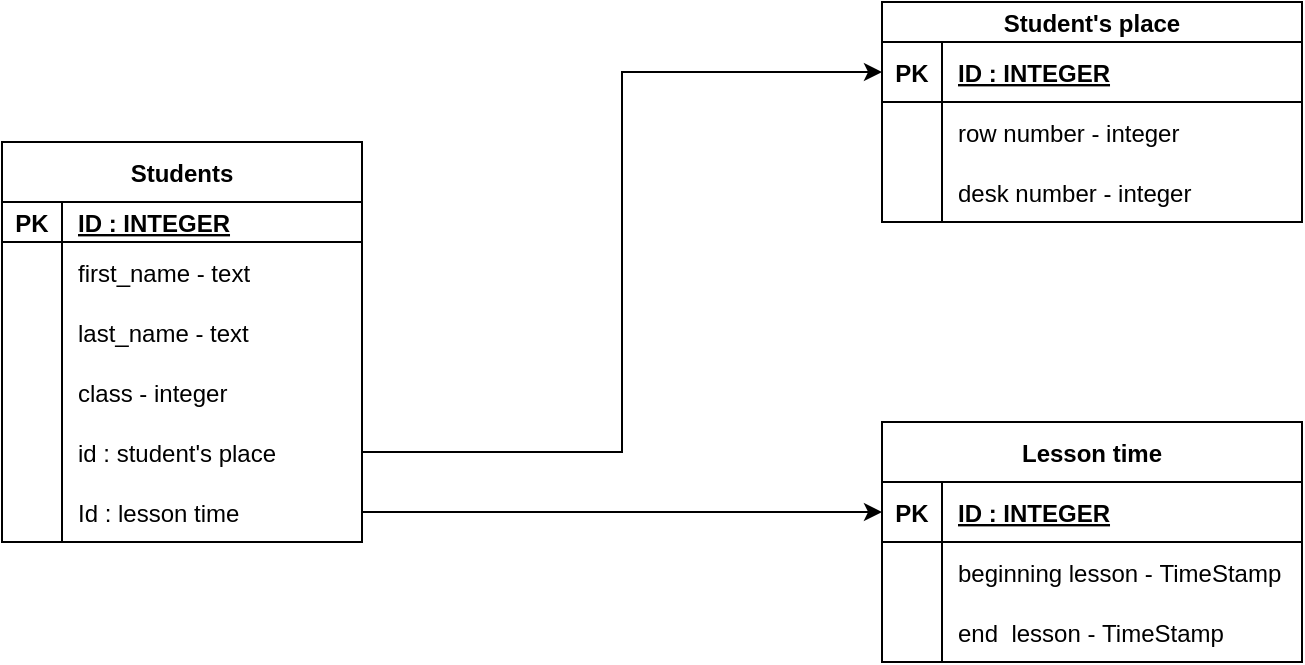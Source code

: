 <mxfile version="20.2.3" type="browser"><diagram id="hk9G0snMfD6XwZMskjs_" name="Page-1"><mxGraphModel dx="1208" dy="671" grid="1" gridSize="10" guides="1" tooltips="1" connect="1" arrows="1" fold="1" page="1" pageScale="1" pageWidth="827" pageHeight="1169" math="0" shadow="0"><root><mxCell id="0"/><mxCell id="1" parent="0"/><mxCell id="g56xTButdRbYZgbZjRpN-18" style="edgeStyle=orthogonalEdgeStyle;rounded=0;orthogonalLoop=1;jettySize=auto;html=1;entryX=0;entryY=0.5;entryDx=0;entryDy=0;exitX=0;exitY=0.5;exitDx=0;exitDy=0;" parent="1" edge="1"><mxGeometry relative="1" as="geometry"><mxPoint x="340" y="360" as="targetPoint"/><Array as="points"><mxPoint x="200" y="585"/><mxPoint x="200" y="360"/></Array></mxGeometry></mxCell><mxCell id="wjnjmuAmxsNx9ApvAztf-129" value="Student's place" style="shape=table;startSize=20;container=1;collapsible=1;childLayout=tableLayout;fixedRows=1;rowLines=0;fontStyle=1;align=center;resizeLast=1;" parent="1" vertex="1"><mxGeometry x="490" y="40" width="210" height="110" as="geometry"/></mxCell><mxCell id="wjnjmuAmxsNx9ApvAztf-130" value="" style="shape=tableRow;horizontal=0;startSize=0;swimlaneHead=0;swimlaneBody=0;fillColor=none;collapsible=0;dropTarget=0;points=[[0,0.5],[1,0.5]];portConstraint=eastwest;top=0;left=0;right=0;bottom=1;" parent="wjnjmuAmxsNx9ApvAztf-129" vertex="1"><mxGeometry y="20" width="210" height="30" as="geometry"/></mxCell><mxCell id="wjnjmuAmxsNx9ApvAztf-131" value="PK" style="shape=partialRectangle;connectable=0;fillColor=none;top=0;left=0;bottom=0;right=0;fontStyle=1;overflow=hidden;" parent="wjnjmuAmxsNx9ApvAztf-130" vertex="1"><mxGeometry width="30" height="30" as="geometry"><mxRectangle width="30" height="30" as="alternateBounds"/></mxGeometry></mxCell><mxCell id="wjnjmuAmxsNx9ApvAztf-132" value="ID : INTEGER" style="shape=partialRectangle;connectable=0;fillColor=none;top=0;left=0;bottom=0;right=0;align=left;spacingLeft=6;fontStyle=5;overflow=hidden;" parent="wjnjmuAmxsNx9ApvAztf-130" vertex="1"><mxGeometry x="30" width="180" height="30" as="geometry"><mxRectangle width="180" height="30" as="alternateBounds"/></mxGeometry></mxCell><mxCell id="wjnjmuAmxsNx9ApvAztf-142" value="" style="shape=tableRow;horizontal=0;startSize=0;swimlaneHead=0;swimlaneBody=0;fillColor=none;collapsible=0;dropTarget=0;points=[[0,0.5],[1,0.5]];portConstraint=eastwest;top=0;left=0;right=0;bottom=0;" parent="wjnjmuAmxsNx9ApvAztf-129" vertex="1"><mxGeometry y="50" width="210" height="30" as="geometry"/></mxCell><mxCell id="wjnjmuAmxsNx9ApvAztf-143" value="" style="shape=partialRectangle;connectable=0;fillColor=none;top=0;left=0;bottom=0;right=0;editable=1;overflow=hidden;" parent="wjnjmuAmxsNx9ApvAztf-142" vertex="1"><mxGeometry width="30" height="30" as="geometry"><mxRectangle width="30" height="30" as="alternateBounds"/></mxGeometry></mxCell><mxCell id="wjnjmuAmxsNx9ApvAztf-144" value="row number - integer" style="shape=partialRectangle;connectable=0;fillColor=none;top=0;left=0;bottom=0;right=0;align=left;spacingLeft=6;overflow=hidden;" parent="wjnjmuAmxsNx9ApvAztf-142" vertex="1"><mxGeometry x="30" width="180" height="30" as="geometry"><mxRectangle width="180" height="30" as="alternateBounds"/></mxGeometry></mxCell><mxCell id="wjnjmuAmxsNx9ApvAztf-145" value="" style="shape=tableRow;horizontal=0;startSize=0;swimlaneHead=0;swimlaneBody=0;fillColor=none;collapsible=0;dropTarget=0;points=[[0,0.5],[1,0.5]];portConstraint=eastwest;top=0;left=0;right=0;bottom=0;" parent="wjnjmuAmxsNx9ApvAztf-129" vertex="1"><mxGeometry y="80" width="210" height="30" as="geometry"/></mxCell><mxCell id="wjnjmuAmxsNx9ApvAztf-146" value="" style="shape=partialRectangle;connectable=0;fillColor=none;top=0;left=0;bottom=0;right=0;editable=1;overflow=hidden;" parent="wjnjmuAmxsNx9ApvAztf-145" vertex="1"><mxGeometry width="30" height="30" as="geometry"><mxRectangle width="30" height="30" as="alternateBounds"/></mxGeometry></mxCell><mxCell id="wjnjmuAmxsNx9ApvAztf-147" value="desk number - integer" style="shape=partialRectangle;connectable=0;fillColor=none;top=0;left=0;bottom=0;right=0;align=left;spacingLeft=6;overflow=hidden;" parent="wjnjmuAmxsNx9ApvAztf-145" vertex="1"><mxGeometry x="30" width="180" height="30" as="geometry"><mxRectangle width="180" height="30" as="alternateBounds"/></mxGeometry></mxCell><mxCell id="wjnjmuAmxsNx9ApvAztf-175" value="Students" style="shape=table;startSize=30;container=1;collapsible=1;childLayout=tableLayout;fixedRows=1;rowLines=0;fontStyle=1;align=center;resizeLast=1;" parent="1" vertex="1"><mxGeometry x="50" y="110" width="180" height="200" as="geometry"/></mxCell><mxCell id="wjnjmuAmxsNx9ApvAztf-176" value="" style="shape=tableRow;horizontal=0;startSize=0;swimlaneHead=0;swimlaneBody=0;fillColor=none;collapsible=0;dropTarget=0;points=[[0,0.5],[1,0.5]];portConstraint=eastwest;top=0;left=0;right=0;bottom=1;" parent="wjnjmuAmxsNx9ApvAztf-175" vertex="1"><mxGeometry y="30" width="180" height="20" as="geometry"/></mxCell><mxCell id="wjnjmuAmxsNx9ApvAztf-177" value="PK" style="shape=partialRectangle;connectable=0;fillColor=none;top=0;left=0;bottom=0;right=0;fontStyle=1;overflow=hidden;" parent="wjnjmuAmxsNx9ApvAztf-176" vertex="1"><mxGeometry width="30" height="20" as="geometry"><mxRectangle width="30" height="20" as="alternateBounds"/></mxGeometry></mxCell><mxCell id="wjnjmuAmxsNx9ApvAztf-178" value="ID : INTEGER" style="shape=partialRectangle;connectable=0;fillColor=none;top=0;left=0;bottom=0;right=0;align=left;spacingLeft=6;fontStyle=5;overflow=hidden;" parent="wjnjmuAmxsNx9ApvAztf-176" vertex="1"><mxGeometry x="30" width="150" height="20" as="geometry"><mxRectangle width="150" height="20" as="alternateBounds"/></mxGeometry></mxCell><mxCell id="wjnjmuAmxsNx9ApvAztf-179" value="" style="shape=tableRow;horizontal=0;startSize=0;swimlaneHead=0;swimlaneBody=0;fillColor=none;collapsible=0;dropTarget=0;points=[[0,0.5],[1,0.5]];portConstraint=eastwest;top=0;left=0;right=0;bottom=0;" parent="wjnjmuAmxsNx9ApvAztf-175" vertex="1"><mxGeometry y="50" width="180" height="30" as="geometry"/></mxCell><mxCell id="wjnjmuAmxsNx9ApvAztf-180" value="" style="shape=partialRectangle;connectable=0;fillColor=none;top=0;left=0;bottom=0;right=0;editable=1;overflow=hidden;" parent="wjnjmuAmxsNx9ApvAztf-179" vertex="1"><mxGeometry width="30" height="30" as="geometry"><mxRectangle width="30" height="30" as="alternateBounds"/></mxGeometry></mxCell><mxCell id="wjnjmuAmxsNx9ApvAztf-181" value="first_name - text" style="shape=partialRectangle;connectable=0;fillColor=none;top=0;left=0;bottom=0;right=0;align=left;spacingLeft=6;overflow=hidden;" parent="wjnjmuAmxsNx9ApvAztf-179" vertex="1"><mxGeometry x="30" width="150" height="30" as="geometry"><mxRectangle width="150" height="30" as="alternateBounds"/></mxGeometry></mxCell><mxCell id="wjnjmuAmxsNx9ApvAztf-182" value="" style="shape=tableRow;horizontal=0;startSize=0;swimlaneHead=0;swimlaneBody=0;fillColor=none;collapsible=0;dropTarget=0;points=[[0,0.5],[1,0.5]];portConstraint=eastwest;top=0;left=0;right=0;bottom=0;" parent="wjnjmuAmxsNx9ApvAztf-175" vertex="1"><mxGeometry y="80" width="180" height="30" as="geometry"/></mxCell><mxCell id="wjnjmuAmxsNx9ApvAztf-183" value="" style="shape=partialRectangle;connectable=0;fillColor=none;top=0;left=0;bottom=0;right=0;editable=1;overflow=hidden;" parent="wjnjmuAmxsNx9ApvAztf-182" vertex="1"><mxGeometry width="30" height="30" as="geometry"><mxRectangle width="30" height="30" as="alternateBounds"/></mxGeometry></mxCell><mxCell id="wjnjmuAmxsNx9ApvAztf-184" value="last_name - text" style="shape=partialRectangle;connectable=0;fillColor=none;top=0;left=0;bottom=0;right=0;align=left;spacingLeft=6;overflow=hidden;" parent="wjnjmuAmxsNx9ApvAztf-182" vertex="1"><mxGeometry x="30" width="150" height="30" as="geometry"><mxRectangle width="150" height="30" as="alternateBounds"/></mxGeometry></mxCell><mxCell id="wjnjmuAmxsNx9ApvAztf-185" value="" style="shape=tableRow;horizontal=0;startSize=0;swimlaneHead=0;swimlaneBody=0;fillColor=none;collapsible=0;dropTarget=0;points=[[0,0.5],[1,0.5]];portConstraint=eastwest;top=0;left=0;right=0;bottom=0;" parent="wjnjmuAmxsNx9ApvAztf-175" vertex="1"><mxGeometry y="110" width="180" height="30" as="geometry"/></mxCell><mxCell id="wjnjmuAmxsNx9ApvAztf-186" value="" style="shape=partialRectangle;connectable=0;fillColor=none;top=0;left=0;bottom=0;right=0;editable=1;overflow=hidden;" parent="wjnjmuAmxsNx9ApvAztf-185" vertex="1"><mxGeometry width="30" height="30" as="geometry"><mxRectangle width="30" height="30" as="alternateBounds"/></mxGeometry></mxCell><mxCell id="wjnjmuAmxsNx9ApvAztf-187" value="class - integer" style="shape=partialRectangle;connectable=0;fillColor=none;top=0;left=0;bottom=0;right=0;align=left;spacingLeft=6;overflow=hidden;" parent="wjnjmuAmxsNx9ApvAztf-185" vertex="1"><mxGeometry x="30" width="150" height="30" as="geometry"><mxRectangle width="150" height="30" as="alternateBounds"/></mxGeometry></mxCell><mxCell id="2O-RykVyFFi-Q-b4-9yY-39" value="" style="shape=tableRow;horizontal=0;startSize=0;swimlaneHead=0;swimlaneBody=0;fillColor=none;collapsible=0;dropTarget=0;points=[[0,0.5],[1,0.5]];portConstraint=eastwest;top=0;left=0;right=0;bottom=0;" vertex="1" parent="wjnjmuAmxsNx9ApvAztf-175"><mxGeometry y="140" width="180" height="30" as="geometry"/></mxCell><mxCell id="2O-RykVyFFi-Q-b4-9yY-40" value="" style="shape=partialRectangle;connectable=0;fillColor=none;top=0;left=0;bottom=0;right=0;editable=1;overflow=hidden;" vertex="1" parent="2O-RykVyFFi-Q-b4-9yY-39"><mxGeometry width="30" height="30" as="geometry"><mxRectangle width="30" height="30" as="alternateBounds"/></mxGeometry></mxCell><mxCell id="2O-RykVyFFi-Q-b4-9yY-41" value="id : student's place" style="shape=partialRectangle;connectable=0;fillColor=none;top=0;left=0;bottom=0;right=0;align=left;spacingLeft=6;overflow=hidden;" vertex="1" parent="2O-RykVyFFi-Q-b4-9yY-39"><mxGeometry x="30" width="150" height="30" as="geometry"><mxRectangle width="150" height="30" as="alternateBounds"/></mxGeometry></mxCell><mxCell id="2O-RykVyFFi-Q-b4-9yY-60" value="" style="shape=tableRow;horizontal=0;startSize=0;swimlaneHead=0;swimlaneBody=0;fillColor=none;collapsible=0;dropTarget=0;points=[[0,0.5],[1,0.5]];portConstraint=eastwest;top=0;left=0;right=0;bottom=0;" vertex="1" parent="wjnjmuAmxsNx9ApvAztf-175"><mxGeometry y="170" width="180" height="30" as="geometry"/></mxCell><mxCell id="2O-RykVyFFi-Q-b4-9yY-61" value="    " style="shape=partialRectangle;connectable=0;fillColor=none;top=0;left=0;bottom=0;right=0;editable=1;overflow=hidden;" vertex="1" parent="2O-RykVyFFi-Q-b4-9yY-60"><mxGeometry width="30" height="30" as="geometry"><mxRectangle width="30" height="30" as="alternateBounds"/></mxGeometry></mxCell><mxCell id="2O-RykVyFFi-Q-b4-9yY-62" value="Id : lesson time" style="shape=partialRectangle;connectable=0;fillColor=none;top=0;left=0;bottom=0;right=0;align=left;spacingLeft=6;overflow=hidden;" vertex="1" parent="2O-RykVyFFi-Q-b4-9yY-60"><mxGeometry x="30" width="150" height="30" as="geometry"><mxRectangle width="150" height="30" as="alternateBounds"/></mxGeometry></mxCell><mxCell id="2O-RykVyFFi-Q-b4-9yY-21" value="Lesson time" style="shape=table;startSize=30;container=1;collapsible=1;childLayout=tableLayout;fixedRows=1;rowLines=0;fontStyle=1;align=center;resizeLast=1;" vertex="1" parent="1"><mxGeometry x="490" y="250" width="210" height="120" as="geometry"/></mxCell><mxCell id="2O-RykVyFFi-Q-b4-9yY-22" value="" style="shape=tableRow;horizontal=0;startSize=0;swimlaneHead=0;swimlaneBody=0;fillColor=none;collapsible=0;dropTarget=0;points=[[0,0.5],[1,0.5]];portConstraint=eastwest;top=0;left=0;right=0;bottom=1;" vertex="1" parent="2O-RykVyFFi-Q-b4-9yY-21"><mxGeometry y="30" width="210" height="30" as="geometry"/></mxCell><mxCell id="2O-RykVyFFi-Q-b4-9yY-23" value="PK" style="shape=partialRectangle;connectable=0;fillColor=none;top=0;left=0;bottom=0;right=0;fontStyle=1;overflow=hidden;" vertex="1" parent="2O-RykVyFFi-Q-b4-9yY-22"><mxGeometry width="30" height="30" as="geometry"><mxRectangle width="30" height="30" as="alternateBounds"/></mxGeometry></mxCell><mxCell id="2O-RykVyFFi-Q-b4-9yY-24" value="ID : INTEGER" style="shape=partialRectangle;connectable=0;fillColor=none;top=0;left=0;bottom=0;right=0;align=left;spacingLeft=6;fontStyle=5;overflow=hidden;" vertex="1" parent="2O-RykVyFFi-Q-b4-9yY-22"><mxGeometry x="30" width="180" height="30" as="geometry"><mxRectangle width="180" height="30" as="alternateBounds"/></mxGeometry></mxCell><mxCell id="2O-RykVyFFi-Q-b4-9yY-25" value="" style="shape=tableRow;horizontal=0;startSize=0;swimlaneHead=0;swimlaneBody=0;fillColor=none;collapsible=0;dropTarget=0;points=[[0,0.5],[1,0.5]];portConstraint=eastwest;top=0;left=0;right=0;bottom=0;" vertex="1" parent="2O-RykVyFFi-Q-b4-9yY-21"><mxGeometry y="60" width="210" height="30" as="geometry"/></mxCell><mxCell id="2O-RykVyFFi-Q-b4-9yY-26" value="" style="shape=partialRectangle;connectable=0;fillColor=none;top=0;left=0;bottom=0;right=0;editable=1;overflow=hidden;" vertex="1" parent="2O-RykVyFFi-Q-b4-9yY-25"><mxGeometry width="30" height="30" as="geometry"><mxRectangle width="30" height="30" as="alternateBounds"/></mxGeometry></mxCell><mxCell id="2O-RykVyFFi-Q-b4-9yY-27" value="beginning lesson - TimeStamp" style="shape=partialRectangle;connectable=0;fillColor=none;top=0;left=0;bottom=0;right=0;align=left;spacingLeft=6;overflow=hidden;" vertex="1" parent="2O-RykVyFFi-Q-b4-9yY-25"><mxGeometry x="30" width="180" height="30" as="geometry"><mxRectangle width="180" height="30" as="alternateBounds"/></mxGeometry></mxCell><mxCell id="2O-RykVyFFi-Q-b4-9yY-28" value="" style="shape=tableRow;horizontal=0;startSize=0;swimlaneHead=0;swimlaneBody=0;fillColor=none;collapsible=0;dropTarget=0;points=[[0,0.5],[1,0.5]];portConstraint=eastwest;top=0;left=0;right=0;bottom=0;" vertex="1" parent="2O-RykVyFFi-Q-b4-9yY-21"><mxGeometry y="90" width="210" height="30" as="geometry"/></mxCell><mxCell id="2O-RykVyFFi-Q-b4-9yY-29" value="" style="shape=partialRectangle;connectable=0;fillColor=none;top=0;left=0;bottom=0;right=0;editable=1;overflow=hidden;" vertex="1" parent="2O-RykVyFFi-Q-b4-9yY-28"><mxGeometry width="30" height="30" as="geometry"><mxRectangle width="30" height="30" as="alternateBounds"/></mxGeometry></mxCell><mxCell id="2O-RykVyFFi-Q-b4-9yY-30" value="end  lesson - TimeStamp" style="shape=partialRectangle;connectable=0;fillColor=none;top=0;left=0;bottom=0;right=0;align=left;spacingLeft=6;overflow=hidden;" vertex="1" parent="2O-RykVyFFi-Q-b4-9yY-28"><mxGeometry x="30" width="180" height="30" as="geometry"><mxRectangle width="180" height="30" as="alternateBounds"/></mxGeometry></mxCell><mxCell id="2O-RykVyFFi-Q-b4-9yY-63" style="edgeStyle=orthogonalEdgeStyle;rounded=0;orthogonalLoop=1;jettySize=auto;html=1;entryX=0;entryY=0.5;entryDx=0;entryDy=0;" edge="1" parent="1" source="2O-RykVyFFi-Q-b4-9yY-39" target="wjnjmuAmxsNx9ApvAztf-130"><mxGeometry relative="1" as="geometry"/></mxCell><mxCell id="2O-RykVyFFi-Q-b4-9yY-64" style="edgeStyle=orthogonalEdgeStyle;rounded=0;orthogonalLoop=1;jettySize=auto;html=1;entryX=0;entryY=0.5;entryDx=0;entryDy=0;" edge="1" parent="1" source="2O-RykVyFFi-Q-b4-9yY-60" target="2O-RykVyFFi-Q-b4-9yY-22"><mxGeometry relative="1" as="geometry"/></mxCell></root></mxGraphModel></diagram></mxfile>